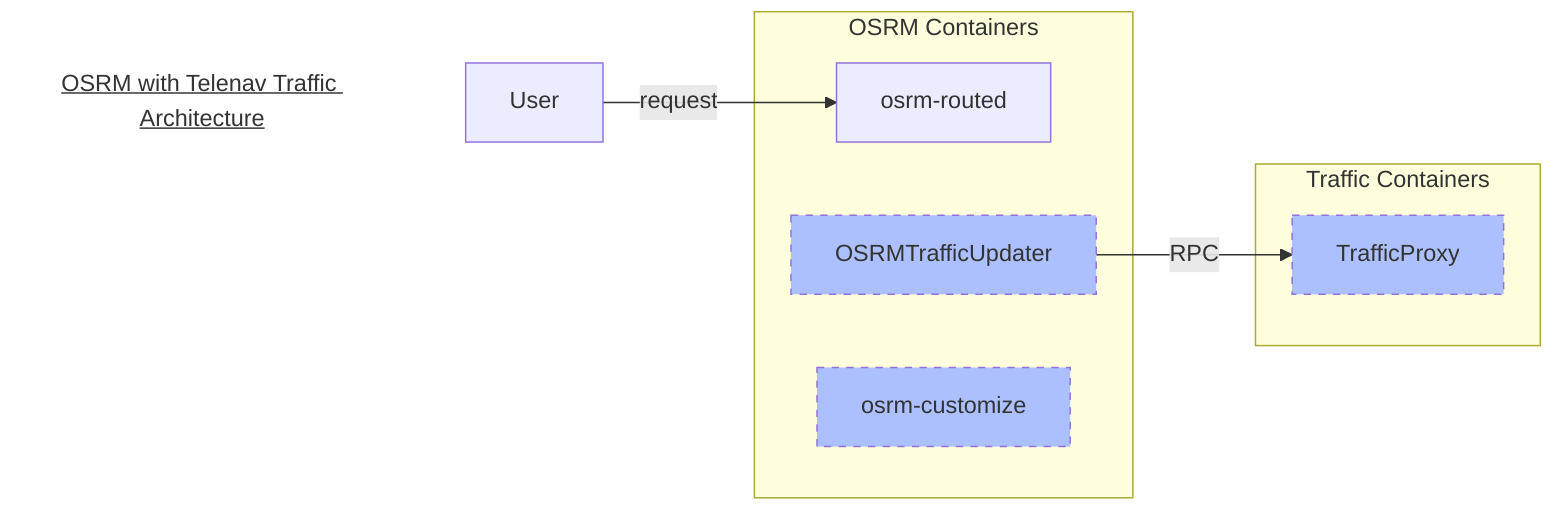 %% Call below command to convert .mmd to .png
%%  Adjust -w or -H if necessary
%% mmdc -p puppeteer-config.json -i osrm-with-telenav-traffic-architecture.mmd -o osrm-with-telenav-traffic-architecture.mmd.png

graph LR

Title[<u>OSRM with Telenav Traffic Architecture</u>]
Title-->User
style Title fill:#FFF,stroke:#FFF
linkStyle 0 stroke:#FFF,stroke-width:0;

User["User"] -- request --> OSRM_ROUTED["osrm-routed"]

subgraph OSRM Containers
OSRM_Traffic_Updater["OSRMTrafficUpdater"] 
OSRM_Customize["osrm-customize"]
OSRM_ROUTED

style OSRM_Traffic_Updater fill:#acbfff,stroke-dasharray: 5, 5
style OSRM_Customize fill:#acbfff,stroke-dasharray: 5, 5

end



OSRM_Traffic_Updater -- RPC --> TrafficProxy["TrafficProxy"]
subgraph Traffic Containers
TrafficProxy
style TrafficProxy fill:#acbfff,stroke-dasharray: 5, 5
end